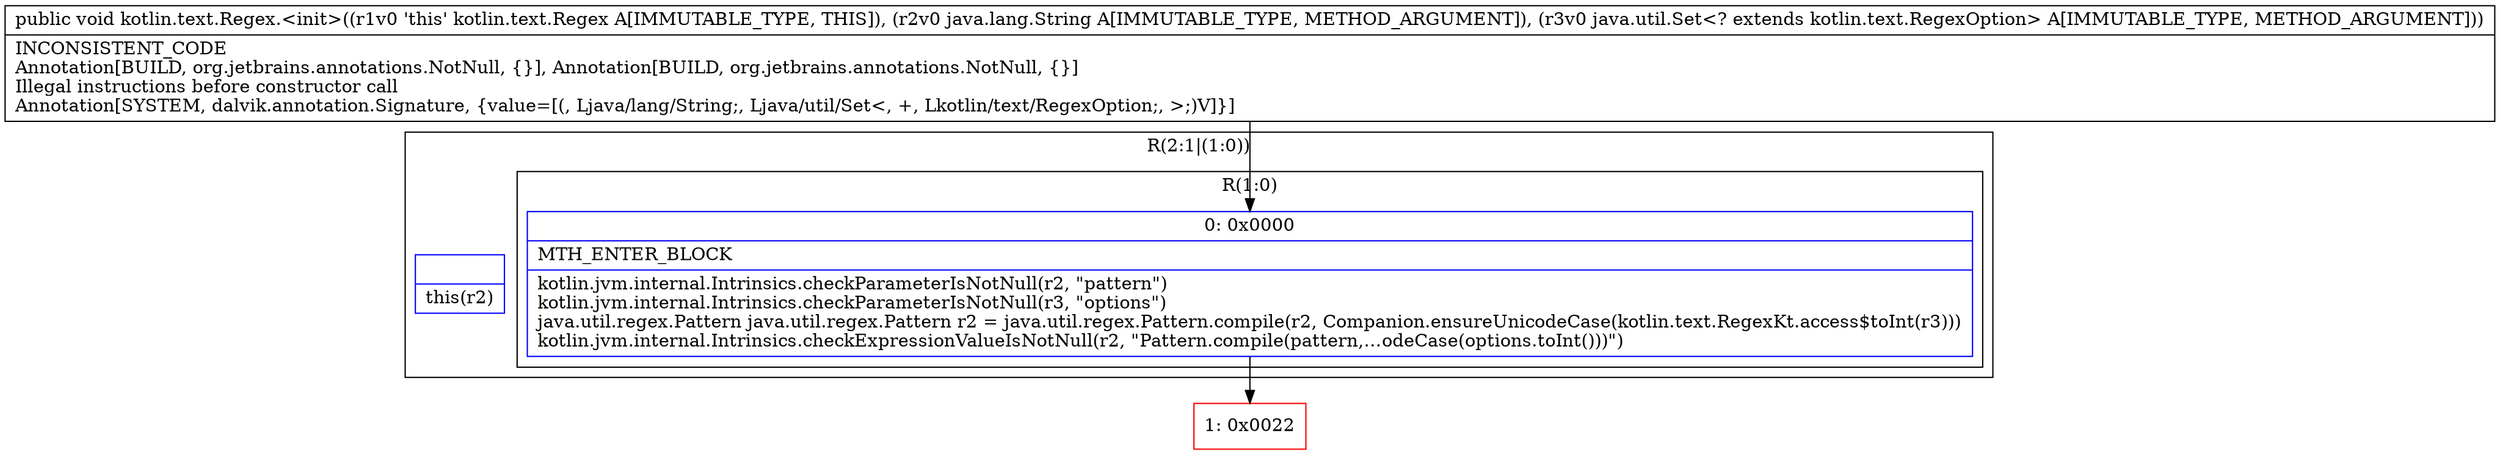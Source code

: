 digraph "CFG forkotlin.text.Regex.\<init\>(Ljava\/lang\/String;Ljava\/util\/Set;)V" {
subgraph cluster_Region_2113404437 {
label = "R(2:1|(1:0))";
node [shape=record,color=blue];
Node_InsnContainer_260920882 [shape=record,label="{|this(r2)\l}"];
subgraph cluster_Region_1449832357 {
label = "R(1:0)";
node [shape=record,color=blue];
Node_0 [shape=record,label="{0\:\ 0x0000|MTH_ENTER_BLOCK\l|kotlin.jvm.internal.Intrinsics.checkParameterIsNotNull(r2, \"pattern\")\lkotlin.jvm.internal.Intrinsics.checkParameterIsNotNull(r3, \"options\")\ljava.util.regex.Pattern java.util.regex.Pattern r2 = java.util.regex.Pattern.compile(r2, Companion.ensureUnicodeCase(kotlin.text.RegexKt.access$toInt(r3)))\lkotlin.jvm.internal.Intrinsics.checkExpressionValueIsNotNull(r2, \"Pattern.compile(pattern,…odeCase(options.toInt()))\")\l}"];
}
}
Node_1 [shape=record,color=red,label="{1\:\ 0x0022}"];
MethodNode[shape=record,label="{public void kotlin.text.Regex.\<init\>((r1v0 'this' kotlin.text.Regex A[IMMUTABLE_TYPE, THIS]), (r2v0 java.lang.String A[IMMUTABLE_TYPE, METHOD_ARGUMENT]), (r3v0 java.util.Set\<? extends kotlin.text.RegexOption\> A[IMMUTABLE_TYPE, METHOD_ARGUMENT]))  | INCONSISTENT_CODE\lAnnotation[BUILD, org.jetbrains.annotations.NotNull, \{\}], Annotation[BUILD, org.jetbrains.annotations.NotNull, \{\}]\lIllegal instructions before constructor call\lAnnotation[SYSTEM, dalvik.annotation.Signature, \{value=[(, Ljava\/lang\/String;, Ljava\/util\/Set\<, +, Lkotlin\/text\/RegexOption;, \>;)V]\}]\l}"];
MethodNode -> Node_0;
Node_0 -> Node_1;
}

